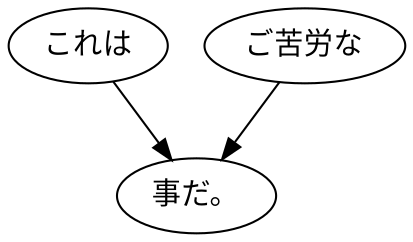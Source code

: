 digraph graph4400 {
	node0 [label="これは"];
	node1 [label="ご苦労な"];
	node2 [label="事だ。"];
	node0 -> node2;
	node1 -> node2;
}
